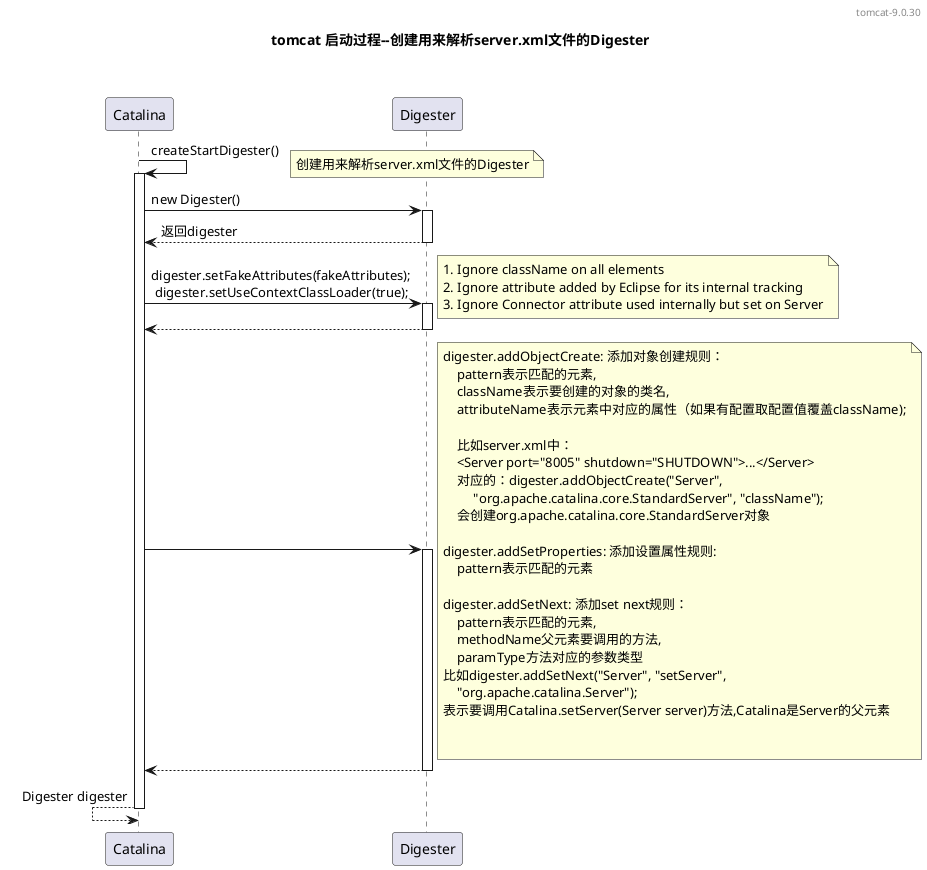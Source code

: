 @startuml

header tomcat-9.0.30

title tomcat 启动过程--创建用来解析server.xml文件的Digester\n\n


Catalina -> Catalina++:  createStartDigester()
    note right
    创建用来解析server.xml文件的Digester
    end note

    Catalina -> Digester++: new Digester()
    Catalina <-- Digester--: 返回digester

    Catalina -> Digester++: digester.setFakeAttributes(fakeAttributes);\n digester.setUseContextClassLoader(true);
    note right
    1. Ignore className on all elements
    2. Ignore attribute added by Eclipse for its internal tracking
    3. Ignore Connector attribute used internally but set on Server
    end note
    Catalina <-- Digester--

    Catalina -> Digester++:
    note right
    digester.addObjectCreate: 添加对象创建规则：
        pattern表示匹配的元素,
        className表示要创建的对象的类名,
        attributeName表示元素中对应的属性（如果有配置取配置值覆盖className);

        比如server.xml中：
        <Server port="8005" shutdown="SHUTDOWN">...</Server>
        对应的：digester.addObjectCreate("Server",
             "org.apache.catalina.core.StandardServer", "className");
        会创建org.apache.catalina.core.StandardServer对象

    digester.addSetProperties: 添加设置属性规则:
        pattern表示匹配的元素

    digester.addSetNext: 添加set next规则：
        pattern表示匹配的元素,
        methodName父元素要调用的方法,
        paramType方法对应的参数类型
    比如digester.addSetNext("Server", "setServer",
        "org.apache.catalina.Server");
    表示要调用Catalina.setServer(Server server)方法,Catalina是Server的父元素


    end note
    Catalina <-- Digester--

Catalina <-- Catalina--:  Digester digester
@enduml